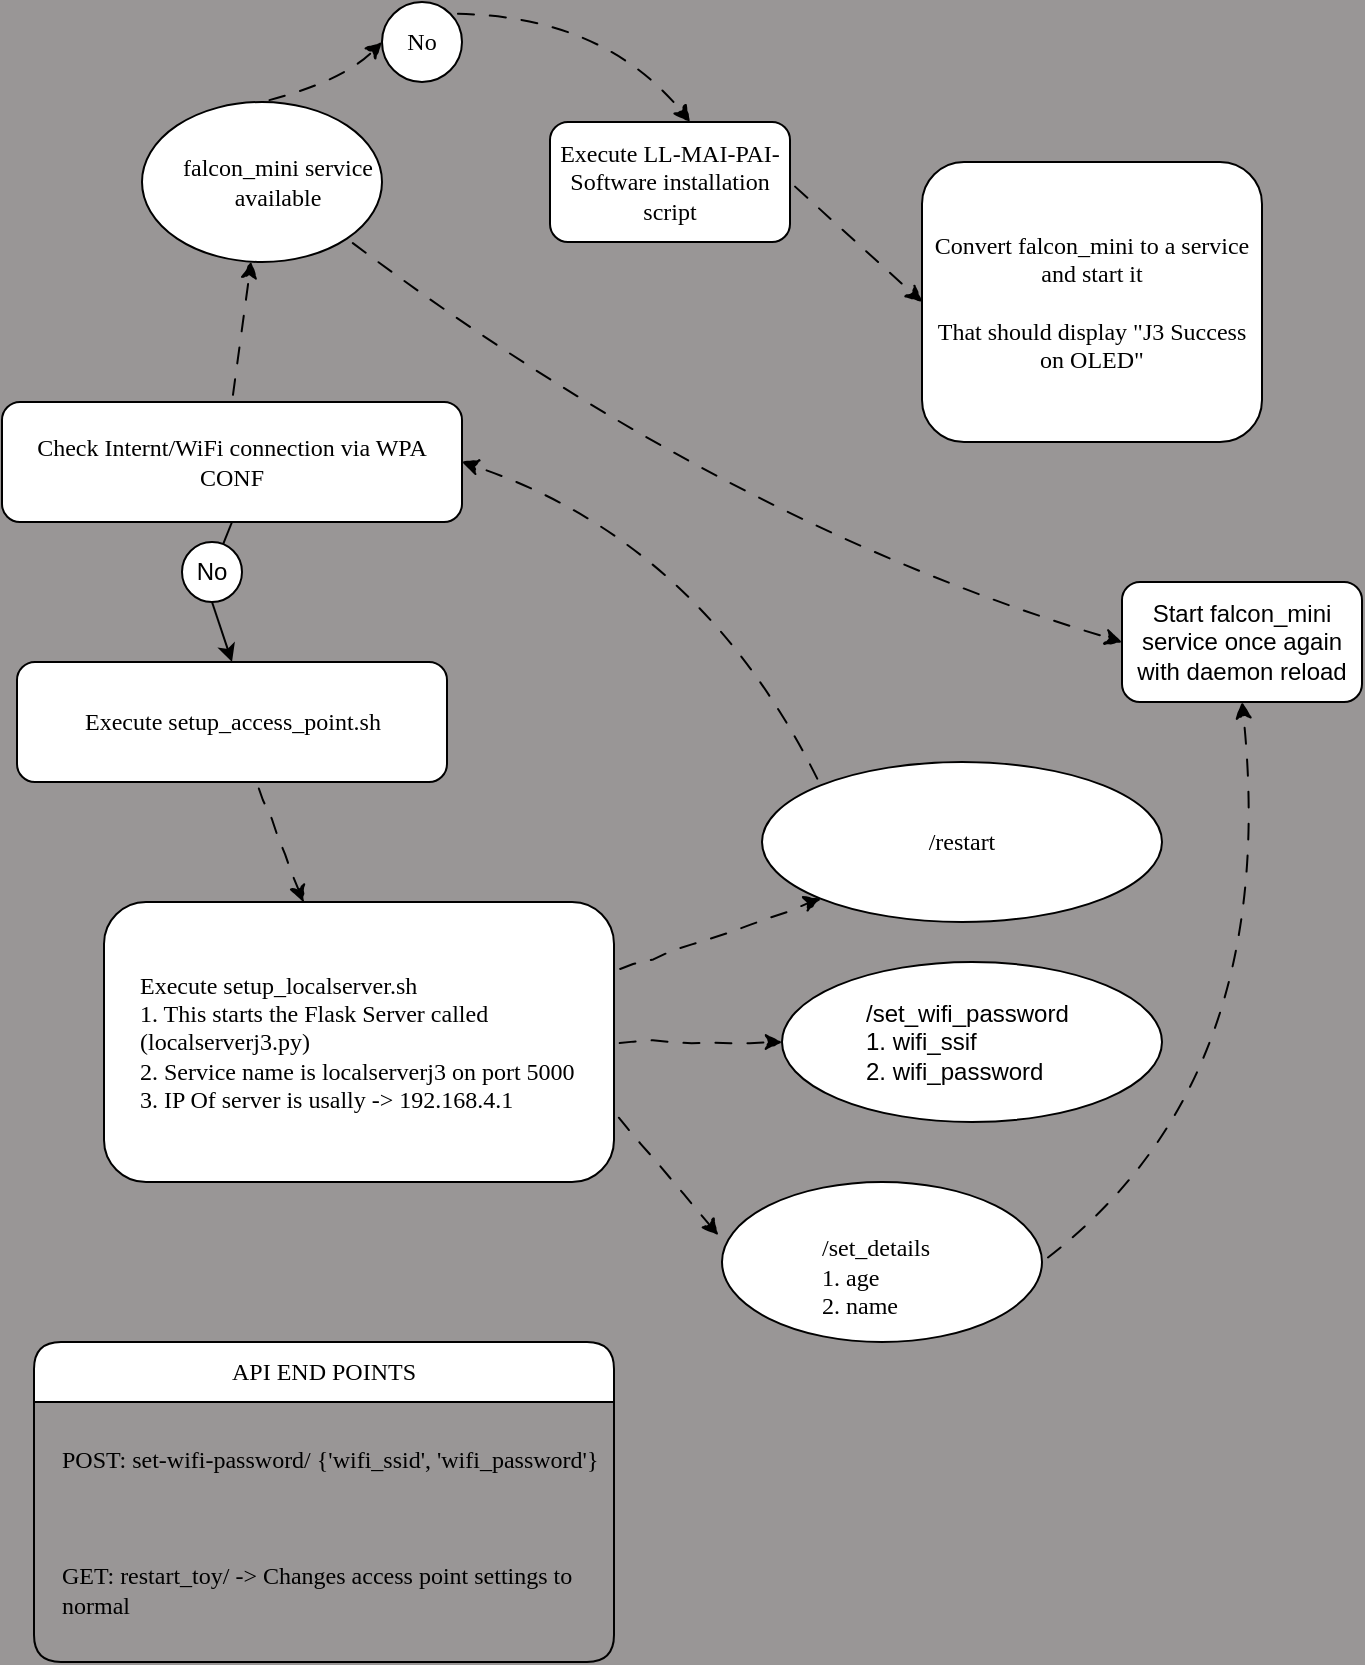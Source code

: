 <mxfile>
    <diagram id="QAB_8o-g73n84w2v7NiB" name="Page-1">
        <mxGraphModel dx="676" dy="1397" grid="1" gridSize="10" guides="1" tooltips="1" connect="0" arrows="1" fold="1" page="1" pageScale="1" pageWidth="583" pageHeight="827" background="#999696" math="0" shadow="0">
            <root>
                <mxCell id="0"/>
                <mxCell id="1" parent="0"/>
                <mxCell id="7" style="edgeStyle=none;html=1;exitX=0.5;exitY=1;exitDx=0;exitDy=0;startArrow=none;" parent="1" source="27" edge="1">
                    <mxGeometry relative="1" as="geometry">
                        <mxPoint x="135" y="200" as="targetPoint"/>
                    </mxGeometry>
                </mxCell>
                <mxCell id="29" style="edgeStyle=none;html=1;exitX=0.5;exitY=0;exitDx=0;exitDy=0;fontFamily=Helvetica;curved=1;flowAnimation=1;fixDash=0;snapToPoint=0;orthogonalLoop=0;comic=1;" parent="1" source="2" target="32" edge="1">
                    <mxGeometry relative="1" as="geometry"/>
                </mxCell>
                <mxCell id="2" value="Check Internt/WiFi connection via WPA CONF" style="rounded=1;whiteSpace=wrap;html=1;fontFamily=Verdana;" parent="1" vertex="1">
                    <mxGeometry x="20" y="70" width="230" height="60" as="geometry"/>
                </mxCell>
                <mxCell id="9" style="edgeStyle=none;html=1;comic=1;flowAnimation=1;" parent="1" source="8" target="10" edge="1">
                    <mxGeometry relative="1" as="geometry">
                        <mxPoint x="135" y="340" as="targetPoint"/>
                    </mxGeometry>
                </mxCell>
                <mxCell id="8" value="Execute setup_access_point.sh" style="rounded=1;whiteSpace=wrap;html=1;fontFamily=Verdana;" parent="1" vertex="1">
                    <mxGeometry x="27.5" y="200" width="215" height="60" as="geometry"/>
                </mxCell>
                <mxCell id="21" style="edgeStyle=none;html=1;exitX=1;exitY=0.75;exitDx=0;exitDy=0;entryX=-0.011;entryY=0.333;entryDx=0;entryDy=0;entryPerimeter=0;fontFamily=Verdana;comic=1;flowAnimation=1;" parent="1" source="10" target="17" edge="1">
                    <mxGeometry relative="1" as="geometry"/>
                </mxCell>
                <mxCell id="22" style="edgeStyle=none;html=1;exitX=1;exitY=0.5;exitDx=0;exitDy=0;entryX=0;entryY=0.5;entryDx=0;entryDy=0;fontFamily=Helvetica;comic=1;flowAnimation=1;" parent="1" source="10" target="16" edge="1">
                    <mxGeometry relative="1" as="geometry"/>
                </mxCell>
                <mxCell id="23" style="edgeStyle=none;html=1;exitX=1;exitY=0.25;exitDx=0;exitDy=0;entryX=0;entryY=1;entryDx=0;entryDy=0;fontFamily=Helvetica;comic=1;flowAnimation=1;" parent="1" source="10" target="18" edge="1">
                    <mxGeometry relative="1" as="geometry"/>
                </mxCell>
                <mxCell id="10" value="Execute setup_localserver.sh&lt;br&gt;1. This starts the Flask Server called (localserverj3.py)&lt;br&gt;2. Service name is localserverj3 on port 5000&lt;br&gt;3. IP Of server is usally -&amp;gt; 192.168.4.1" style="rounded=1;html=1;align=left;verticalAlign=middle;whiteSpace=wrap;spacingLeft=16;spacingRight=16;fontFamily=Verdana;" parent="1" vertex="1">
                    <mxGeometry x="71" y="320" width="255" height="140" as="geometry"/>
                </mxCell>
                <mxCell id="11" value="API END POINTS" style="swimlane;fontStyle=0;childLayout=stackLayout;horizontal=1;startSize=30;horizontalStack=0;resizeParent=1;resizeParentMax=0;resizeLast=0;collapsible=1;marginBottom=0;whiteSpace=wrap;html=1;fontFamily=Verdana;rounded=1;" parent="1" vertex="1">
                    <mxGeometry x="36" y="540" width="290" height="160" as="geometry"/>
                </mxCell>
                <mxCell id="12" value="POST: set-wifi-password/ {'wifi_ssid', 'wifi_password'}" style="text;strokeColor=none;fillColor=none;align=left;verticalAlign=middle;spacingLeft=12;spacingRight=4;overflow=hidden;points=[[0,0.5],[1,0.5]];portConstraint=eastwest;rotatable=0;whiteSpace=wrap;html=1;fontFamily=Verdana;spacingBottom=12;rounded=1;" parent="11" vertex="1">
                    <mxGeometry y="30" width="290" height="70" as="geometry"/>
                </mxCell>
                <mxCell id="13" value="GET: restart_toy/ -&amp;gt; Changes access point settings to normal" style="text;strokeColor=none;fillColor=none;align=left;verticalAlign=middle;spacingLeft=12;spacingRight=4;overflow=hidden;points=[[0,0.5],[1,0.5]];portConstraint=eastwest;rotatable=0;whiteSpace=wrap;html=1;fontFamily=Verdana;spacingBottom=12;rounded=1;" parent="11" vertex="1">
                    <mxGeometry y="100" width="290" height="60" as="geometry"/>
                </mxCell>
                <mxCell id="16" value="/set_wifi_password&lt;br&gt;1. wifi_ssif&lt;br&gt;&lt;div style=&quot;&quot;&gt;&lt;span style=&quot;background-color: initial;&quot;&gt;2. wifi_password&lt;/span&gt;&lt;/div&gt;" style="ellipse;whiteSpace=wrap;html=1;fontFamily=Helvetica;align=left;fontStyle=0;spacingLeft=40;rounded=1;" parent="1" vertex="1">
                    <mxGeometry x="410" y="350" width="190" height="80" as="geometry"/>
                </mxCell>
                <mxCell id="41" style="edgeStyle=none;curved=1;comic=1;html=1;exitX=1;exitY=0.5;exitDx=0;exitDy=0;entryX=0.5;entryY=1;entryDx=0;entryDy=0;fontFamily=Helvetica;flowAnimation=1;" parent="1" source="17" target="39" edge="1">
                    <mxGeometry relative="1" as="geometry">
                        <Array as="points">
                            <mxPoint x="660" y="410"/>
                        </Array>
                    </mxGeometry>
                </mxCell>
                <mxCell id="17" value="&lt;br&gt;/set_details&lt;br&gt;1. age&lt;br&gt;&lt;div style=&quot;&quot;&gt;&lt;span style=&quot;background-color: initial;&quot;&gt;2. name&lt;/span&gt;&lt;/div&gt;" style="ellipse;whiteSpace=wrap;html=1;fontFamily=Verdana;align=left;spacingLeft=48;rounded=1;" parent="1" vertex="1">
                    <mxGeometry x="380" y="460" width="160" height="80" as="geometry"/>
                </mxCell>
                <mxCell id="24" style="edgeStyle=none;html=1;exitX=0;exitY=0;exitDx=0;exitDy=0;entryX=1;entryY=0.5;entryDx=0;entryDy=0;fontFamily=Helvetica;curved=1;comic=1;flowAnimation=1;" parent="1" source="18" target="2" edge="1">
                    <mxGeometry relative="1" as="geometry">
                        <Array as="points">
                            <mxPoint x="370" y="140"/>
                        </Array>
                    </mxGeometry>
                </mxCell>
                <mxCell id="18" value="/restart" style="ellipse;whiteSpace=wrap;html=1;fontFamily=Verdana;rounded=1;" parent="1" vertex="1">
                    <mxGeometry x="400" y="250" width="200" height="80" as="geometry"/>
                </mxCell>
                <mxCell id="31" style="edgeStyle=none;curved=1;comic=1;html=1;exitX=1;exitY=0.5;exitDx=0;exitDy=0;entryX=0;entryY=0.5;entryDx=0;entryDy=0;fontFamily=Helvetica;flowAnimation=1;" parent="1" source="26" target="30" edge="1">
                    <mxGeometry relative="1" as="geometry"/>
                </mxCell>
                <mxCell id="26" value="Execute LL-MAI-PAI-Software installation script" style="rounded=1;whiteSpace=wrap;html=1;fontFamily=Verdana;" parent="1" vertex="1">
                    <mxGeometry x="294" y="-70" width="120" height="60" as="geometry"/>
                </mxCell>
                <mxCell id="28" value="" style="edgeStyle=none;html=1;exitX=0.5;exitY=1;exitDx=0;exitDy=0;endArrow=none;" parent="1" source="2" target="27" edge="1">
                    <mxGeometry relative="1" as="geometry">
                        <mxPoint x="135" y="200" as="targetPoint"/>
                        <mxPoint x="135" y="130" as="sourcePoint"/>
                    </mxGeometry>
                </mxCell>
                <mxCell id="27" value="No" style="ellipse;whiteSpace=wrap;html=1;aspect=fixed;fontFamily=Helvetica;rounded=1;" parent="1" vertex="1">
                    <mxGeometry x="110" y="140" width="30" height="30" as="geometry"/>
                </mxCell>
                <mxCell id="30" value="Convert falcon_mini to a service and start it&lt;br&gt;&lt;br&gt;That should display &quot;J3 Success on OLED&quot;" style="rounded=1;whiteSpace=wrap;html=1;fontFamily=Verdana;" parent="1" vertex="1">
                    <mxGeometry x="480" y="-50" width="170" height="140" as="geometry"/>
                </mxCell>
                <mxCell id="37" style="edgeStyle=none;curved=1;comic=1;html=1;exitX=0.5;exitY=0;exitDx=0;exitDy=0;entryX=0;entryY=0.5;entryDx=0;entryDy=0;fontFamily=Helvetica;flowAnimation=1;" parent="1" source="32" target="36" edge="1">
                    <mxGeometry relative="1" as="geometry">
                        <Array as="points">
                            <mxPoint x="190" y="-90"/>
                        </Array>
                    </mxGeometry>
                </mxCell>
                <mxCell id="40" style="edgeStyle=none;curved=1;comic=1;html=1;exitX=1;exitY=1;exitDx=0;exitDy=0;entryX=0;entryY=0.5;entryDx=0;entryDy=0;fontFamily=Helvetica;flowAnimation=1;" parent="1" source="32" target="39" edge="1">
                    <mxGeometry relative="1" as="geometry">
                        <Array as="points">
                            <mxPoint x="380" y="130"/>
                        </Array>
                    </mxGeometry>
                </mxCell>
                <mxCell id="32" value="falcon_mini service available" style="ellipse;whiteSpace=wrap;html=1;fontFamily=Verdana;spacingLeft=16;rounded=1;" parent="1" vertex="1">
                    <mxGeometry x="90" y="-80" width="120" height="80" as="geometry"/>
                </mxCell>
                <mxCell id="38" style="edgeStyle=none;curved=1;comic=1;html=1;exitX=1;exitY=0;exitDx=0;exitDy=0;entryX=0.584;entryY=-0.001;entryDx=0;entryDy=0;entryPerimeter=0;fontFamily=Helvetica;flowAnimation=1;" parent="1" source="36" target="26" edge="1">
                    <mxGeometry relative="1" as="geometry">
                        <Array as="points">
                            <mxPoint x="320" y="-124"/>
                        </Array>
                    </mxGeometry>
                </mxCell>
                <mxCell id="36" value="No" style="ellipse;whiteSpace=wrap;html=1;aspect=fixed;fontFamily=Verdana;rounded=1;" parent="1" vertex="1">
                    <mxGeometry x="210" y="-130" width="40" height="40" as="geometry"/>
                </mxCell>
                <mxCell id="39" value="&lt;font face=&quot;Helvetica&quot;&gt;Start falcon_mini service once again with daemon reload&lt;/font&gt;" style="rounded=1;whiteSpace=wrap;html=1;fontFamily=Verdana;" parent="1" vertex="1">
                    <mxGeometry x="580" y="160" width="120" height="60" as="geometry"/>
                </mxCell>
            </root>
        </mxGraphModel>
    </diagram>
</mxfile>